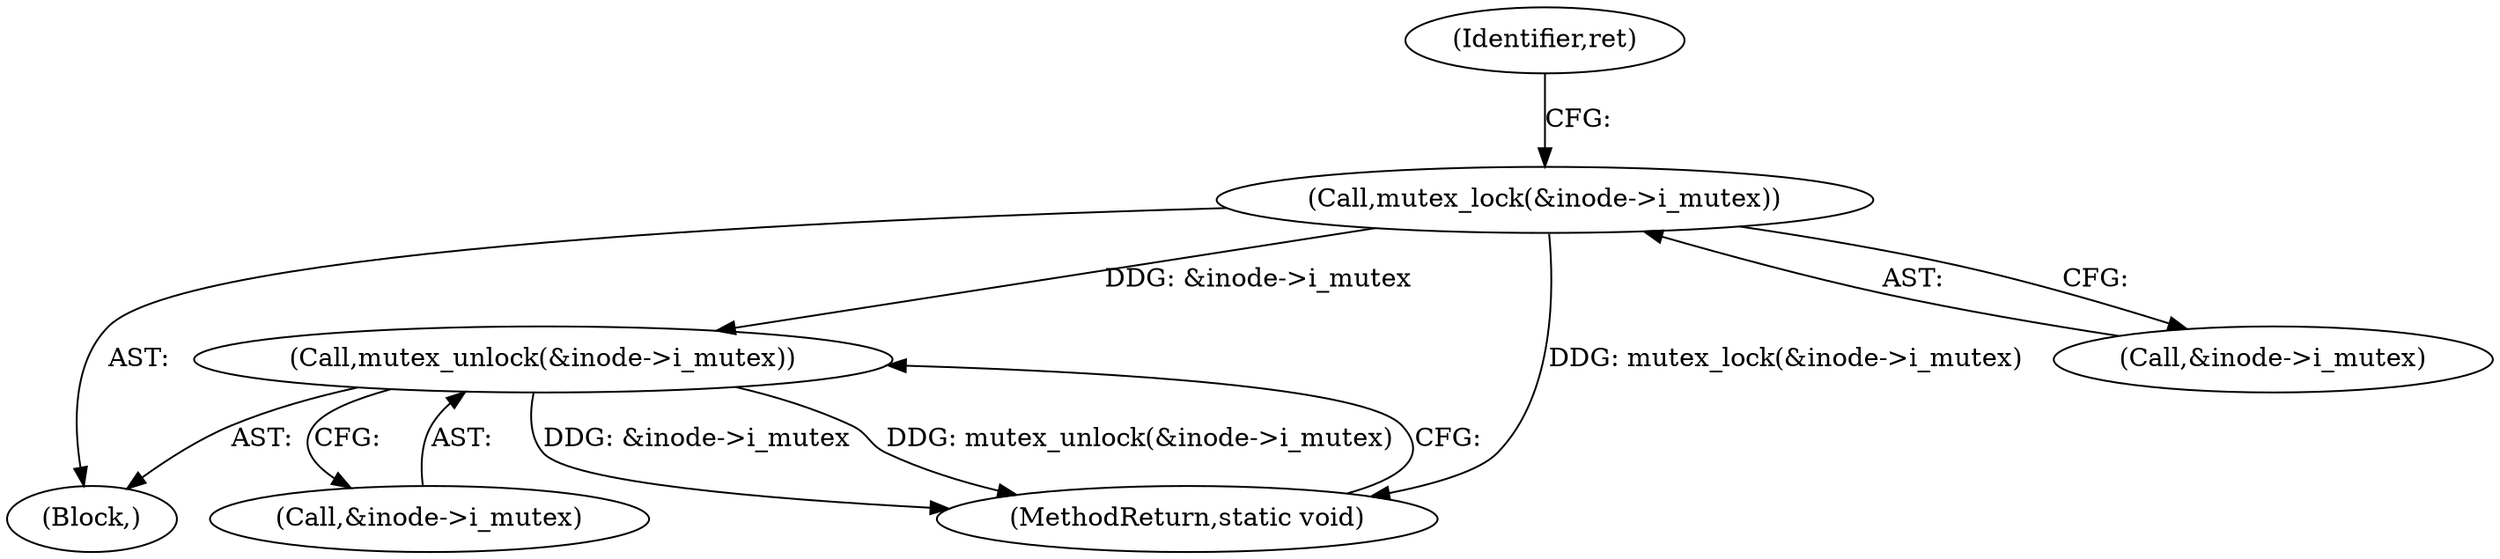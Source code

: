 digraph "0_linux_744692dc059845b2a3022119871846e74d4f6e11_5@API" {
"1000148" [label="(Call,mutex_unlock(&inode->i_mutex))"];
"1000120" [label="(Call,mutex_lock(&inode->i_mutex))"];
"1000120" [label="(Call,mutex_lock(&inode->i_mutex))"];
"1000148" [label="(Call,mutex_unlock(&inode->i_mutex))"];
"1000149" [label="(Call,&inode->i_mutex)"];
"1000102" [label="(Block,)"];
"1000126" [label="(Identifier,ret)"];
"1000153" [label="(MethodReturn,static void)"];
"1000121" [label="(Call,&inode->i_mutex)"];
"1000148" -> "1000102"  [label="AST: "];
"1000148" -> "1000149"  [label="CFG: "];
"1000149" -> "1000148"  [label="AST: "];
"1000153" -> "1000148"  [label="CFG: "];
"1000148" -> "1000153"  [label="DDG: &inode->i_mutex"];
"1000148" -> "1000153"  [label="DDG: mutex_unlock(&inode->i_mutex)"];
"1000120" -> "1000148"  [label="DDG: &inode->i_mutex"];
"1000120" -> "1000102"  [label="AST: "];
"1000120" -> "1000121"  [label="CFG: "];
"1000121" -> "1000120"  [label="AST: "];
"1000126" -> "1000120"  [label="CFG: "];
"1000120" -> "1000153"  [label="DDG: mutex_lock(&inode->i_mutex)"];
}
